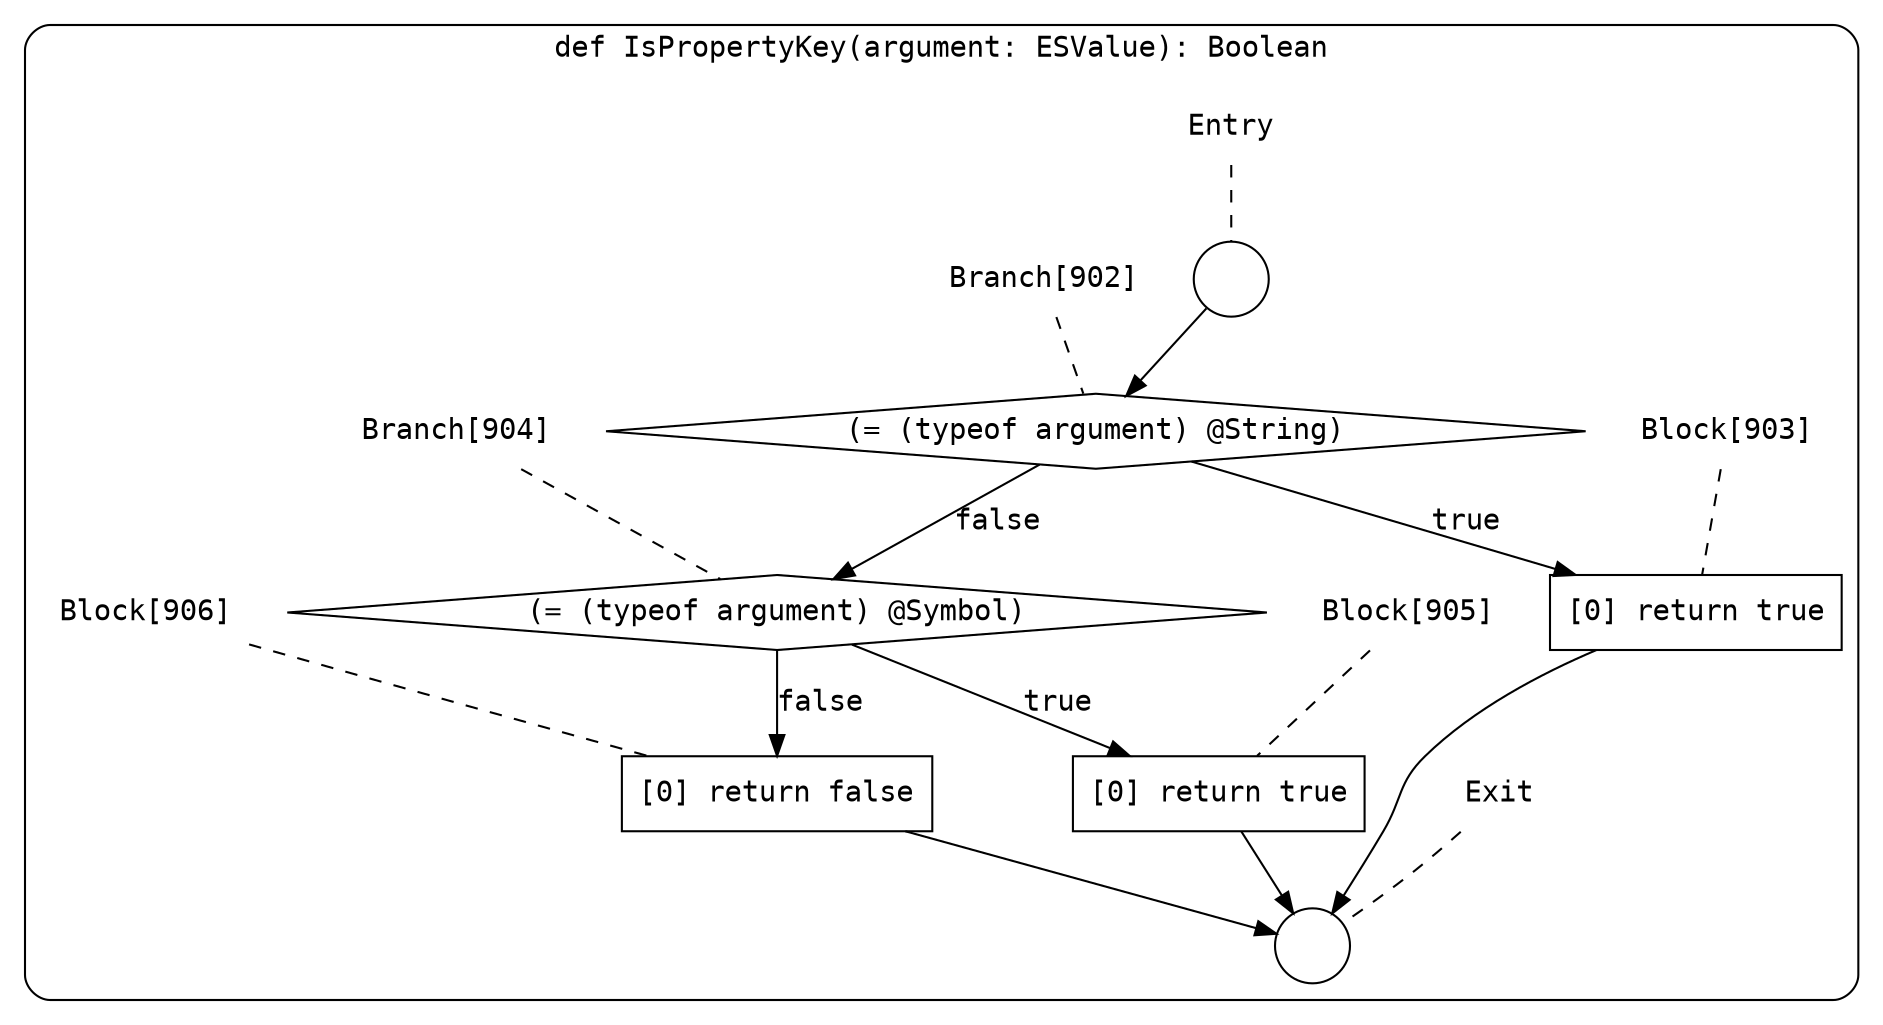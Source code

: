 digraph {
  graph [fontname = "Consolas"]
  node [fontname = "Consolas"]
  edge [fontname = "Consolas"]
  subgraph cluster119 {
    label = "def IsPropertyKey(argument: ESValue): Boolean"
    style = rounded
    cluster119_entry_name [shape=none, label=<<font color="black">Entry</font>>]
    cluster119_entry_name -> cluster119_entry [arrowhead=none, color="black", style=dashed]
    cluster119_entry [shape=circle label=" " color="black" fillcolor="white" style=filled]
    cluster119_entry -> node902 [color="black"]
    cluster119_exit_name [shape=none, label=<<font color="black">Exit</font>>]
    cluster119_exit_name -> cluster119_exit [arrowhead=none, color="black", style=dashed]
    cluster119_exit [shape=circle label=" " color="black" fillcolor="white" style=filled]
    node902_name [shape=none, label=<<font color="black">Branch[902]</font>>]
    node902_name -> node902 [arrowhead=none, color="black", style=dashed]
    node902 [shape=diamond, label=<<font color="black">(= (typeof argument) @String)</font>> color="black" fillcolor="white", style=filled]
    node902 -> node903 [label=<<font color="black">true</font>> color="black"]
    node902 -> node904 [label=<<font color="black">false</font>> color="black"]
    node903_name [shape=none, label=<<font color="black">Block[903]</font>>]
    node903_name -> node903 [arrowhead=none, color="black", style=dashed]
    node903 [shape=box, label=<<font color="black">[0] return true<BR ALIGN="LEFT"/></font>> color="black" fillcolor="white", style=filled]
    node903 -> cluster119_exit [color="black"]
    node904_name [shape=none, label=<<font color="black">Branch[904]</font>>]
    node904_name -> node904 [arrowhead=none, color="black", style=dashed]
    node904 [shape=diamond, label=<<font color="black">(= (typeof argument) @Symbol)</font>> color="black" fillcolor="white", style=filled]
    node904 -> node905 [label=<<font color="black">true</font>> color="black"]
    node904 -> node906 [label=<<font color="black">false</font>> color="black"]
    node905_name [shape=none, label=<<font color="black">Block[905]</font>>]
    node905_name -> node905 [arrowhead=none, color="black", style=dashed]
    node905 [shape=box, label=<<font color="black">[0] return true<BR ALIGN="LEFT"/></font>> color="black" fillcolor="white", style=filled]
    node905 -> cluster119_exit [color="black"]
    node906_name [shape=none, label=<<font color="black">Block[906]</font>>]
    node906_name -> node906 [arrowhead=none, color="black", style=dashed]
    node906 [shape=box, label=<<font color="black">[0] return false<BR ALIGN="LEFT"/></font>> color="black" fillcolor="white", style=filled]
    node906 -> cluster119_exit [color="black"]
  }
}